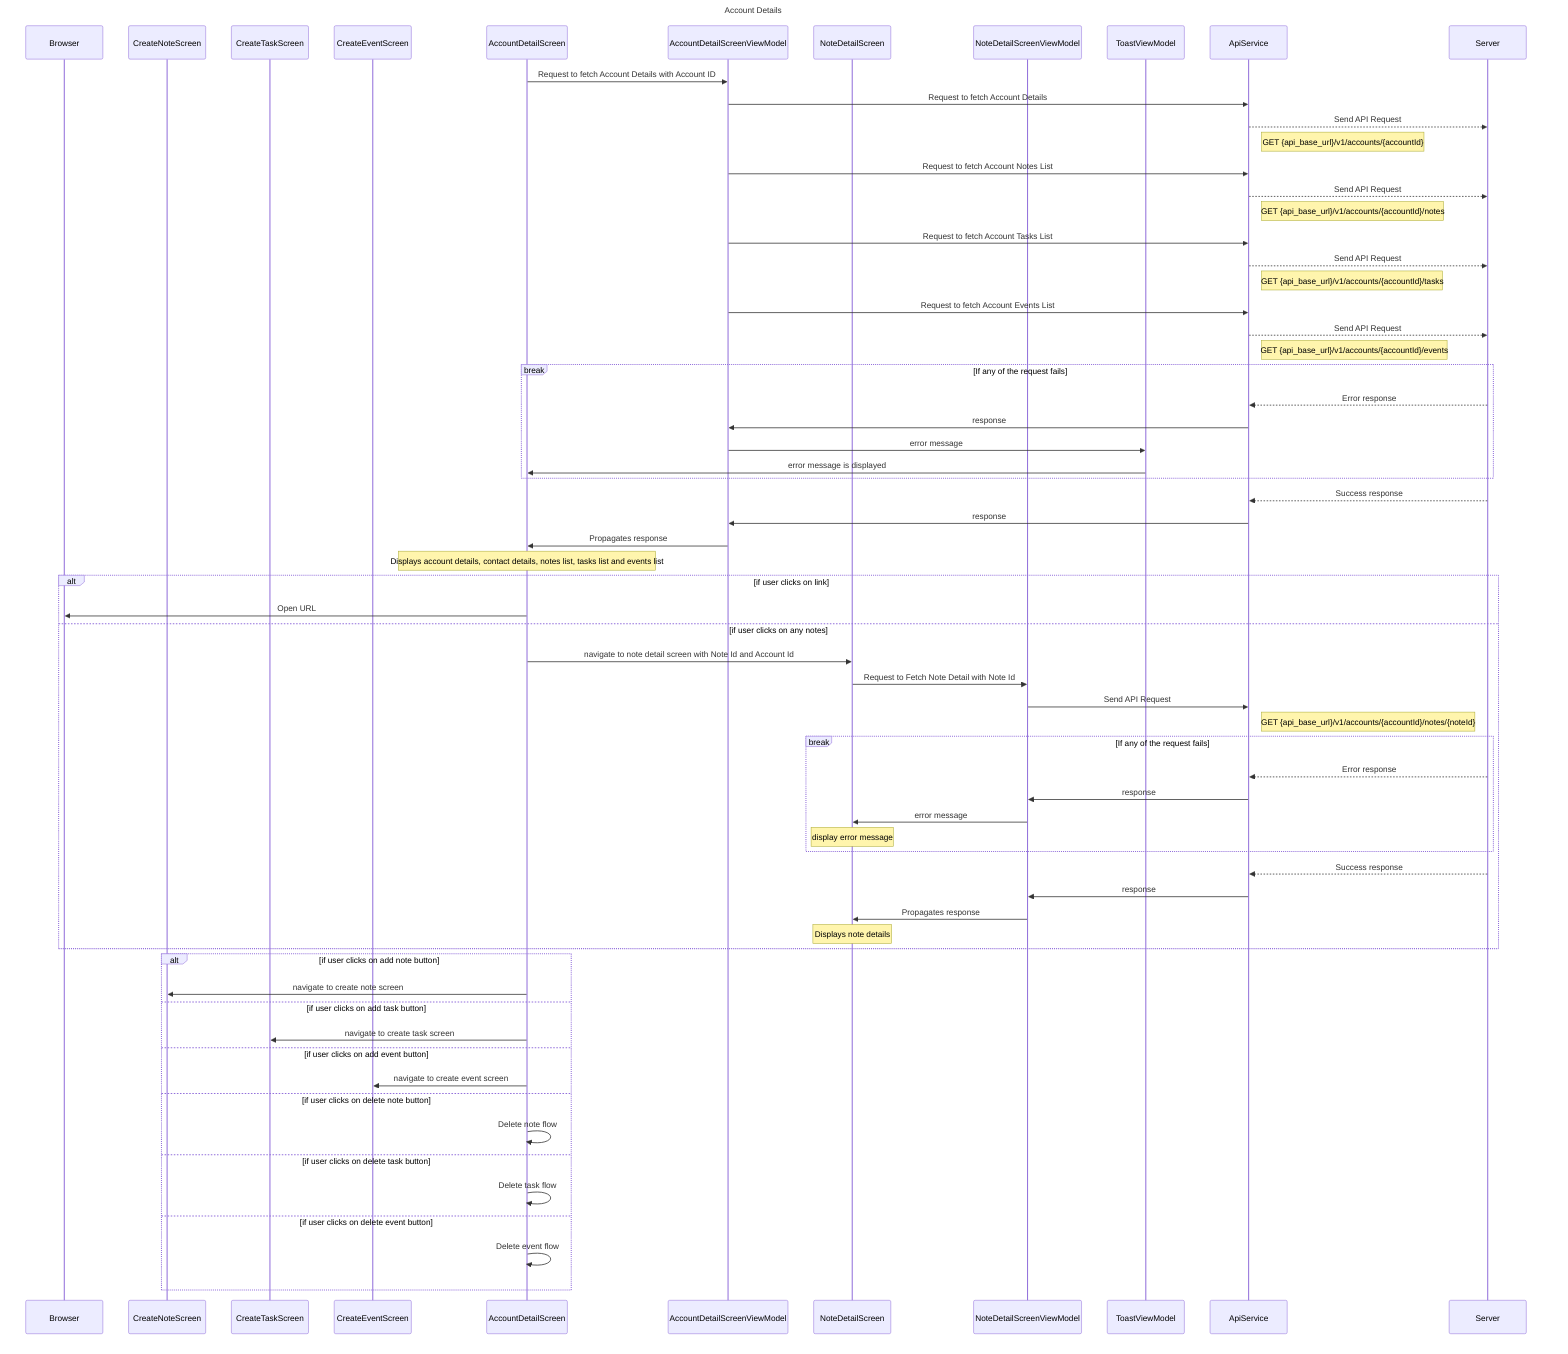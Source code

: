 sequenceDiagram
    title Account Details

    participant B as Browser
    participant CNS as CreateNoteScreen
    participant CTS as CreateTaskScreen
    participant CES as CreateEventScreen
    participant ADS as AccountDetailScreen
    participant ADSVM as AccountDetailScreenViewModel
    participant NDS as NoteDetailScreen
    participant NDSVM as NoteDetailScreenViewModel
    participant TVM as ToastViewModel
    participant AS as ApiService
    participant S as Server


    ADS->>ADSVM: Request to fetch Account Details with Account ID
    ADSVM->>AS: Request to fetch Account Details
    AS-->>S: Send API Request
    note right of AS: GET {api_base_url}/v1/accounts/{accountId}
    ADSVM->>AS: Request to fetch Account Notes List
    AS-->>S: Send API Request
    note right of AS: GET {api_base_url}/v1/accounts/{accountId}/notes
    ADSVM->>AS: Request to fetch Account Tasks List
    AS-->>S: Send API Request
    note right of AS: GET {api_base_url}/v1/accounts/{accountId}/tasks
    ADSVM->>AS: Request to fetch Account Events List
    AS-->>S: Send API Request
    note right of AS: GET {api_base_url}/v1/accounts/{accountId}/events
    

    break If any of the request fails
        S-->>AS: Error response
        AS->>ADSVM: response
        ADSVM->>TVM: error message
        TVM->>ADS: error message is displayed
    end
    
    S-->>AS: Success response
    AS->>ADSVM: response
    ADSVM->>ADS: Propagates response
    note over ADS: Displays account details, contact details, notes list, tasks list and events list
    alt if user clicks on link
        ADS ->> B: Open URL
    else if user clicks on any notes 
        ADS ->> NDS: navigate to note detail screen with Note Id and Account Id
        NDS ->> NDSVM: Request to Fetch Note Detail with Note Id
        NDSVM ->> AS: Send API Request
        note right of AS: GET {api_base_url}/v1/accounts/{accountId}/notes/{noteId}

        break If any of the request fails
            S-->>AS: Error response
            AS->>NDSVM: response
            NDSVM->>NDS: error message
            note over NDS: display error message

        end

        S-->>AS: Success response
        AS->>NDSVM: response
        NDSVM->>NDS: Propagates response
        note over NDS: Displays note details

    end

    alt if user clicks on add note button
        ADS ->> CNS: navigate to create note screen
    else if user clicks on add task button
        ADS ->> CTS: navigate to create task screen
    else if user clicks on add event button
        ADS ->> CES: navigate to create event screen
    else if user clicks on delete note button
        ADS->>ADS: Delete note flow
    else if user clicks on delete task button
        ADS->>ADS: Delete task flow
    else if user clicks on delete event button
        ADS->>ADS: Delete event flow
    end